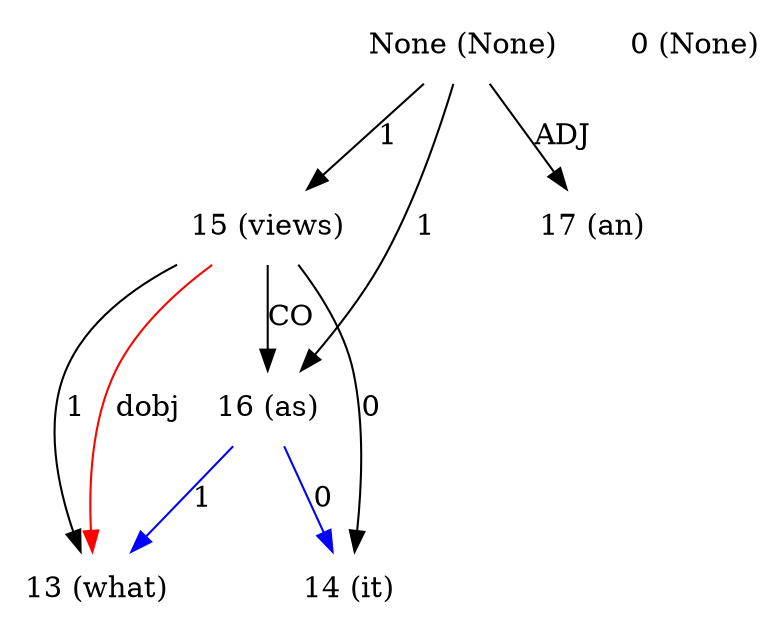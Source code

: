 digraph G{
edge [dir=forward]
node [shape=plaintext]

None [label="None (None)"]
None -> 15 [label="1"]
None -> 16 [label="1"]
None [label="None (None)"]
None -> 17 [label="ADJ"]
0 [label="0 (None)"]
13 [label="13 (what)"]
15 -> 13 [label="dobj", color="red"]
14 [label="14 (it)"]
15 [label="15 (views)"]
15 -> 13 [label="1"]
15 -> 14 [label="0"]
15 -> 16 [label="CO"]
16 [label="16 (as)"]
16 -> 13 [label="1", color="blue"]
16 -> 14 [label="0", color="blue"]
17 [label="17 (an)"]
}
